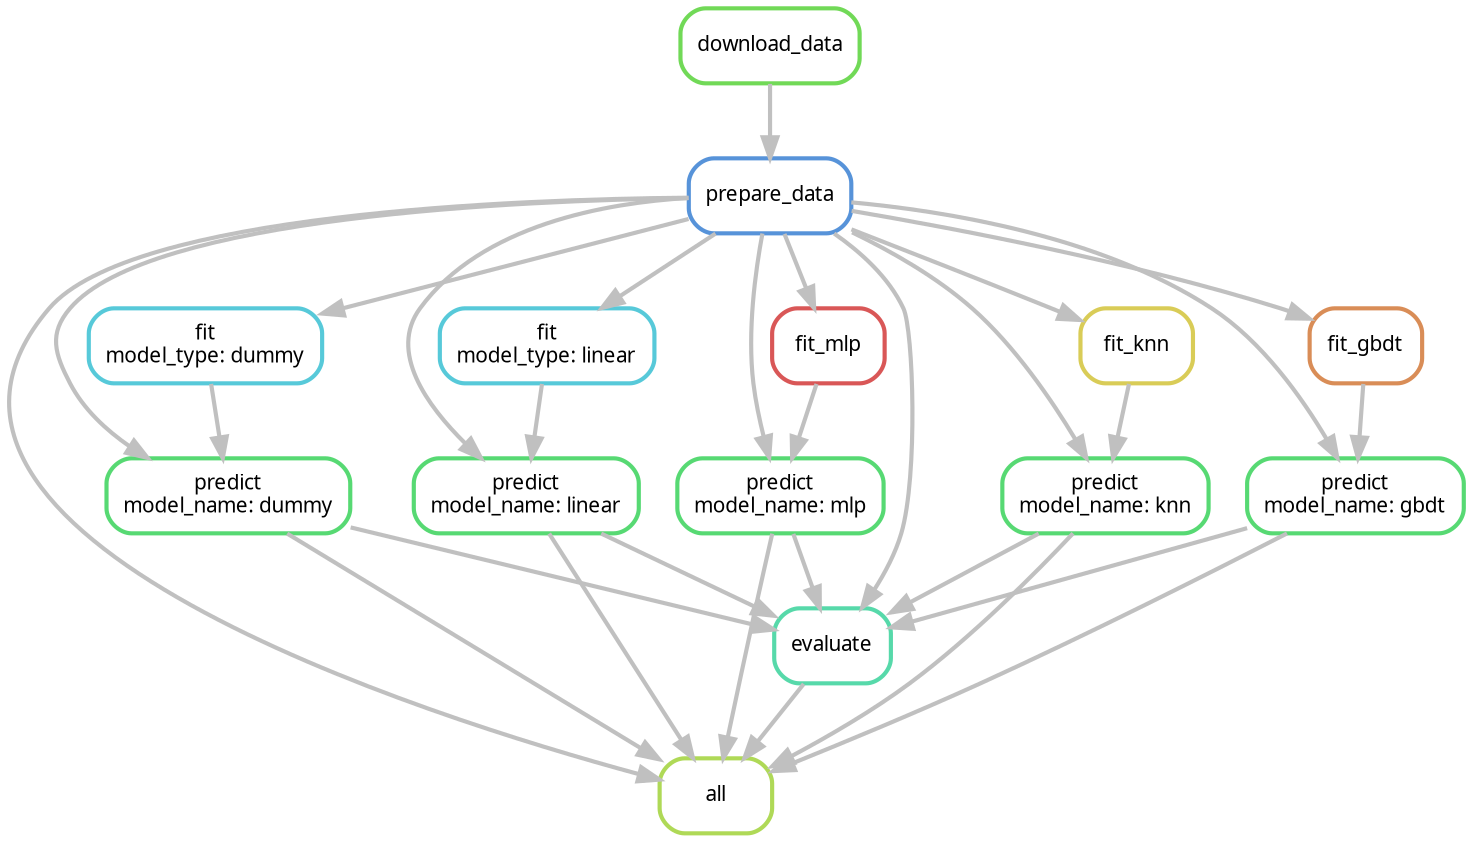 digraph snakemake_dag {
    graph[bgcolor=white, margin=0];
    node[shape=box, style=rounded, fontname=sans,                 fontsize=10, penwidth=2];
    edge[penwidth=2, color=grey];
	0[label = "all", color = "0.22 0.6 0.85", style="rounded"];
	1[label = "prepare_data", color = "0.59 0.6 0.85", style="rounded"];
	2[label = "download_data", color = "0.30 0.6 0.85", style="rounded"];
	3[label = "predict\nmodel_name: dummy", color = "0.37 0.6 0.85", style="rounded"];
	4[label = "fit\nmodel_type: dummy", color = "0.52 0.6 0.85", style="rounded"];
	5[label = "predict\nmodel_name: linear", color = "0.37 0.6 0.85", style="rounded"];
	6[label = "fit\nmodel_type: linear", color = "0.52 0.6 0.85", style="rounded"];
	7[label = "predict\nmodel_name: mlp", color = "0.37 0.6 0.85", style="rounded"];
	8[label = "fit_mlp", color = "0.00 0.6 0.85", style="rounded"];
	9[label = "predict\nmodel_name: knn", color = "0.37 0.6 0.85", style="rounded"];
	10[label = "fit_knn", color = "0.15 0.6 0.85", style="rounded"];
	11[label = "predict\nmodel_name: gbdt", color = "0.37 0.6 0.85", style="rounded"];
	12[label = "fit_gbdt", color = "0.07 0.6 0.85", style="rounded"];
	13[label = "evaluate", color = "0.44 0.6 0.85", style="rounded"];
	1 -> 0
	3 -> 0
	5 -> 0
	7 -> 0
	9 -> 0
	11 -> 0
	13 -> 0
	2 -> 1
	1 -> 3
	4 -> 3
	1 -> 4
	1 -> 5
	6 -> 5
	1 -> 6
	1 -> 7
	8 -> 7
	1 -> 8
	1 -> 9
	10 -> 9
	1 -> 10
	1 -> 11
	12 -> 11
	1 -> 12
	1 -> 13
	3 -> 13
	5 -> 13
	7 -> 13
	9 -> 13
	11 -> 13
}            
